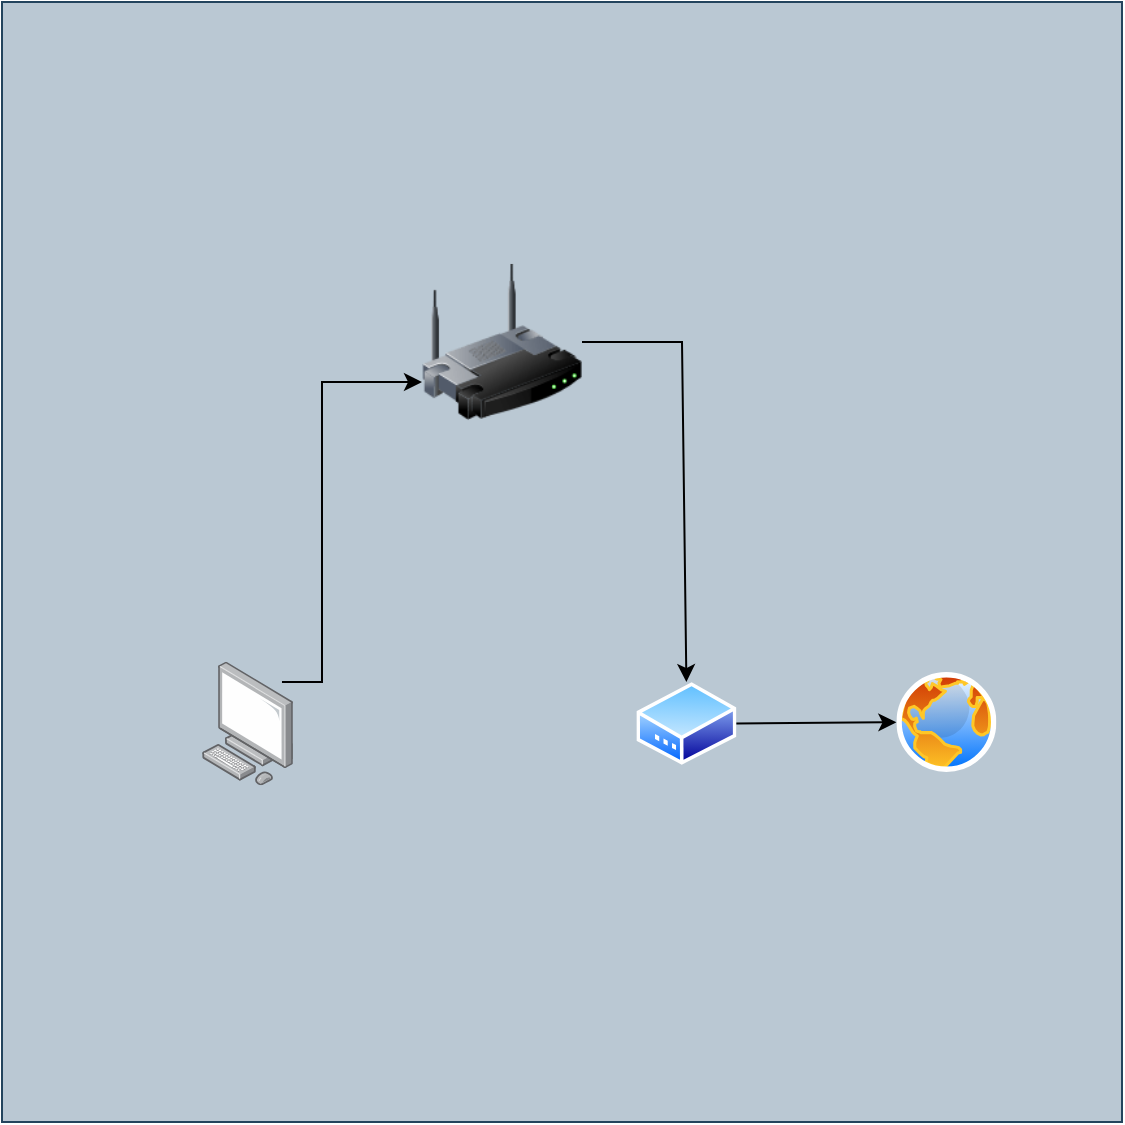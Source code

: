 <mxfile version="28.1.1">
  <diagram name="Page-1" id="Gbfml8uwUzoOf6Xi5wie">
    <mxGraphModel dx="3030" dy="1843" grid="1" gridSize="10" guides="1" tooltips="1" connect="1" arrows="1" fold="1" page="1" pageScale="1" pageWidth="850" pageHeight="1100" math="0" shadow="0">
      <root>
        <mxCell id="0" />
        <mxCell id="1" parent="0" />
        <mxCell id="GPRJUJBFsbXBU5CpbV_r-1" value="" style="whiteSpace=wrap;html=1;aspect=fixed;fillColor=#bac8d3;strokeColor=#23445d;fillStyle=solid;" parent="1" vertex="1">
          <mxGeometry x="-1600" y="-1080" width="560" height="560" as="geometry" />
        </mxCell>
        <mxCell id="GPRJUJBFsbXBU5CpbV_r-4" value="" style="image;points=[];aspect=fixed;html=1;align=center;shadow=0;dashed=0;image=img/lib/allied_telesis/computer_and_terminals/Personal_Computer.svg;" parent="1" vertex="1">
          <mxGeometry x="-1500.0" y="-750.15" width="45.6" height="61.8" as="geometry" />
        </mxCell>
        <mxCell id="iml-WEArlf5vRnjp5t_m-1" value="" style="image;html=1;image=img/lib/clip_art/networking/Wireless_Router_128x128.png" parent="1" vertex="1">
          <mxGeometry x="-1390.0" y="-950" width="80" height="80" as="geometry" />
        </mxCell>
        <mxCell id="iml-WEArlf5vRnjp5t_m-2" value="" style="image;aspect=fixed;perimeter=ellipsePerimeter;html=1;align=center;shadow=0;dashed=0;spacingTop=3;image=img/lib/active_directory/modem.svg;" parent="1" vertex="1">
          <mxGeometry x="-1282.8" y="-740" width="50" height="41.5" as="geometry" />
        </mxCell>
        <mxCell id="iml-WEArlf5vRnjp5t_m-3" value="" style="endArrow=classic;html=1;rounded=0;exitX=0.877;exitY=0.164;exitDx=0;exitDy=0;exitPerimeter=0;entryX=0;entryY=0.75;entryDx=0;entryDy=0;" parent="1" source="GPRJUJBFsbXBU5CpbV_r-4" target="iml-WEArlf5vRnjp5t_m-1" edge="1">
          <mxGeometry width="50" height="50" relative="1" as="geometry">
            <mxPoint x="-1480" y="-720" as="sourcePoint" />
            <mxPoint x="-1410" y="-810" as="targetPoint" />
            <Array as="points">
              <mxPoint x="-1440" y="-740" />
              <mxPoint x="-1440" y="-890" />
            </Array>
          </mxGeometry>
        </mxCell>
        <mxCell id="iml-WEArlf5vRnjp5t_m-4" value="" style="endArrow=classic;html=1;rounded=0;exitX=1;exitY=0.5;exitDx=0;exitDy=0;entryX=0.5;entryY=0;entryDx=0;entryDy=0;" parent="1" source="iml-WEArlf5vRnjp5t_m-1" target="iml-WEArlf5vRnjp5t_m-2" edge="1">
          <mxGeometry width="50" height="50" relative="1" as="geometry">
            <mxPoint x="-1164.7" y="-930.004" as="sourcePoint" />
            <mxPoint x="-1260" y="-740" as="targetPoint" />
            <Array as="points">
              <mxPoint x="-1260" y="-910" />
            </Array>
          </mxGeometry>
        </mxCell>
        <mxCell id="iml-WEArlf5vRnjp5t_m-5" value="" style="image;aspect=fixed;perimeter=ellipsePerimeter;html=1;align=center;shadow=0;dashed=0;spacingTop=3;image=img/lib/active_directory/internet_globe.svg;" parent="1" vertex="1">
          <mxGeometry x="-1152.8" y="-745" width="50" height="50" as="geometry" />
        </mxCell>
        <mxCell id="iml-WEArlf5vRnjp5t_m-6" value="" style="endArrow=classic;html=1;rounded=0;exitX=1;exitY=0.5;exitDx=0;exitDy=0;" parent="1" source="iml-WEArlf5vRnjp5t_m-2" target="iml-WEArlf5vRnjp5t_m-5" edge="1">
          <mxGeometry width="50" height="50" relative="1" as="geometry">
            <mxPoint x="-1134.72" y="-645.815" as="sourcePoint" />
            <mxPoint x="-1210.001" y="-669.997" as="targetPoint" />
            <Array as="points" />
          </mxGeometry>
        </mxCell>
      </root>
    </mxGraphModel>
  </diagram>
</mxfile>
